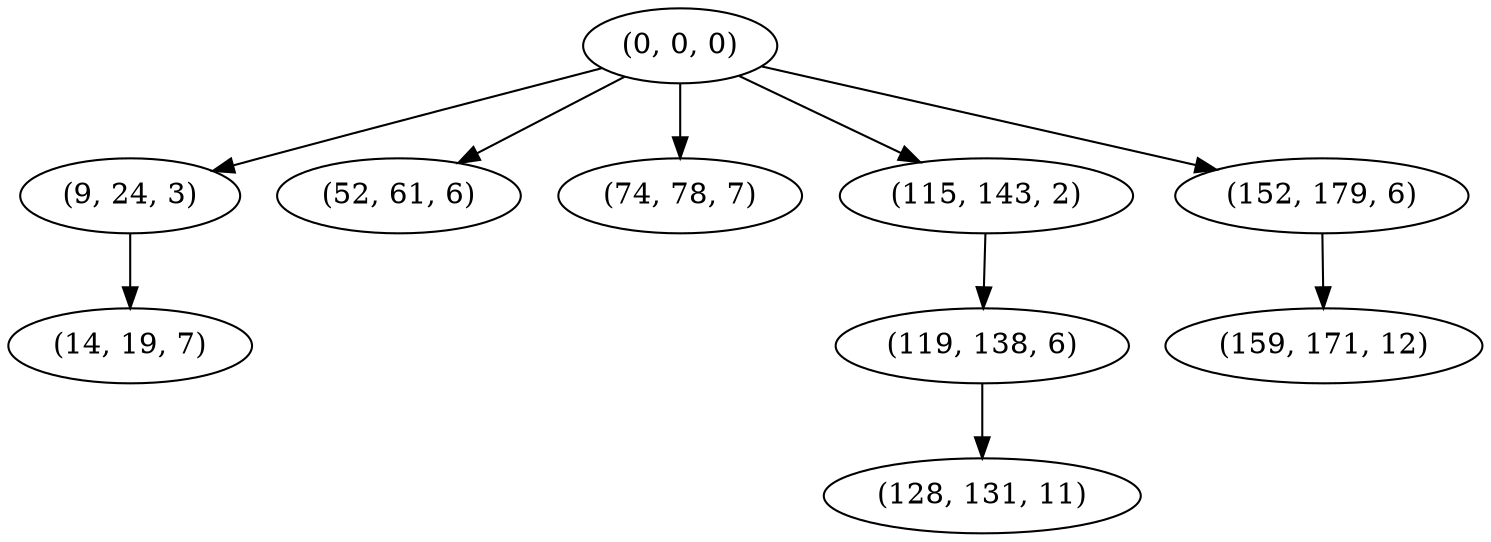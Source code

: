 digraph tree {
    "(0, 0, 0)";
    "(9, 24, 3)";
    "(14, 19, 7)";
    "(52, 61, 6)";
    "(74, 78, 7)";
    "(115, 143, 2)";
    "(119, 138, 6)";
    "(128, 131, 11)";
    "(152, 179, 6)";
    "(159, 171, 12)";
    "(0, 0, 0)" -> "(9, 24, 3)";
    "(0, 0, 0)" -> "(52, 61, 6)";
    "(0, 0, 0)" -> "(74, 78, 7)";
    "(0, 0, 0)" -> "(115, 143, 2)";
    "(0, 0, 0)" -> "(152, 179, 6)";
    "(9, 24, 3)" -> "(14, 19, 7)";
    "(115, 143, 2)" -> "(119, 138, 6)";
    "(119, 138, 6)" -> "(128, 131, 11)";
    "(152, 179, 6)" -> "(159, 171, 12)";
}
